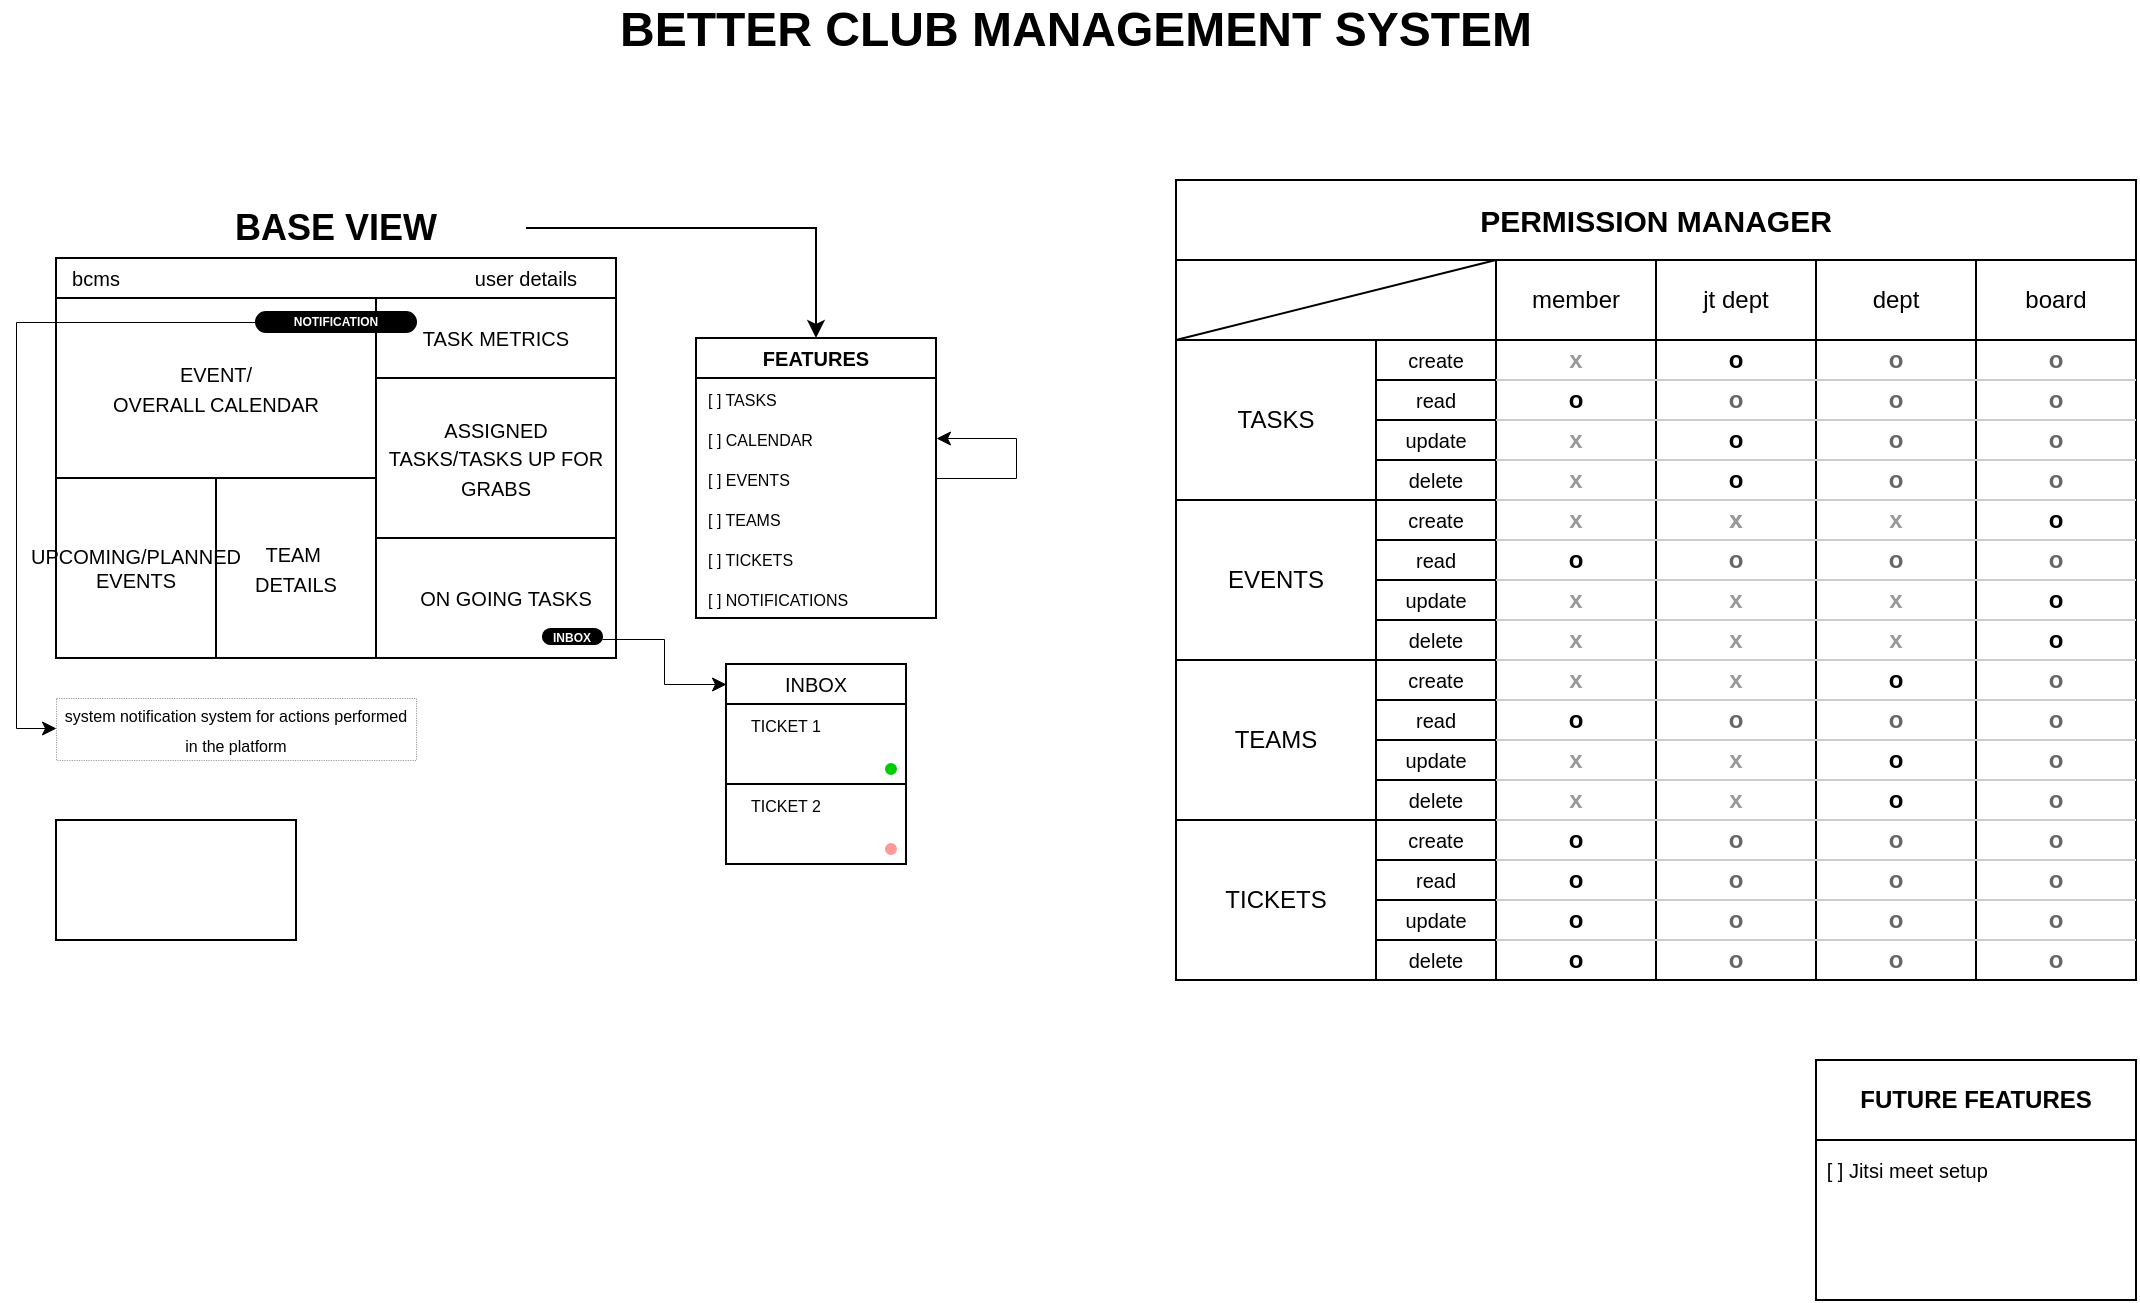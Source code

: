 <mxfile version="24.7.17">
  <diagram name="Page-1" id="RquV5_aTfqHUwoLyfHSl">
    <mxGraphModel dx="1199" dy="767" grid="1" gridSize="10" guides="1" tooltips="1" connect="1" arrows="1" fold="1" page="1" pageScale="1" pageWidth="1100" pageHeight="1700" math="0" shadow="0">
      <root>
        <mxCell id="0" />
        <mxCell id="1" parent="0" />
        <mxCell id="32dZPm41bgBuHQjWJqPg-337" value="" style="rounded=0;whiteSpace=wrap;html=1;dashed=1;strokeWidth=0.2;" vertex="1" parent="1">
          <mxGeometry x="40" y="379" width="180" height="31" as="geometry" />
        </mxCell>
        <mxCell id="32dZPm41bgBuHQjWJqPg-13" value="&lt;font style=&quot;font-size: 24px;&quot;&gt;&lt;b&gt;BETTER CLUB MANAGEMENT SYSTEM&lt;/b&gt;&lt;/font&gt;" style="text;html=1;align=center;verticalAlign=middle;whiteSpace=wrap;rounded=0;" vertex="1" parent="1">
          <mxGeometry x="315" y="30" width="470" height="30" as="geometry" />
        </mxCell>
        <mxCell id="32dZPm41bgBuHQjWJqPg-14" value="" style="rounded=0;whiteSpace=wrap;html=1;" vertex="1" parent="1">
          <mxGeometry x="40" y="159" width="280" height="200" as="geometry" />
        </mxCell>
        <mxCell id="32dZPm41bgBuHQjWJqPg-15" value="" style="rounded=0;whiteSpace=wrap;html=1;" vertex="1" parent="1">
          <mxGeometry x="40" y="159" width="280" height="20" as="geometry" />
        </mxCell>
        <mxCell id="32dZPm41bgBuHQjWJqPg-16" value="&lt;font style=&quot;font-size: 10px;&quot;&gt;bcms&lt;/font&gt;" style="text;html=1;align=center;verticalAlign=middle;whiteSpace=wrap;rounded=0;" vertex="1" parent="1">
          <mxGeometry x="30" y="154" width="60" height="30" as="geometry" />
        </mxCell>
        <mxCell id="32dZPm41bgBuHQjWJqPg-17" value="&lt;font style=&quot;font-size: 10px;&quot;&gt;user details&lt;/font&gt;" style="text;html=1;align=center;verticalAlign=middle;whiteSpace=wrap;rounded=0;" vertex="1" parent="1">
          <mxGeometry x="225" y="154" width="100" height="30" as="geometry" />
        </mxCell>
        <mxCell id="32dZPm41bgBuHQjWJqPg-18" value="" style="rounded=0;whiteSpace=wrap;html=1;" vertex="1" parent="1">
          <mxGeometry x="40" y="179" width="160" height="90" as="geometry" />
        </mxCell>
        <mxCell id="32dZPm41bgBuHQjWJqPg-19" value="" style="rounded=0;whiteSpace=wrap;html=1;" vertex="1" parent="1">
          <mxGeometry x="200" y="179" width="120" height="180" as="geometry" />
        </mxCell>
        <mxCell id="32dZPm41bgBuHQjWJqPg-20" value="&lt;div&gt;&lt;font style=&quot;font-size: 10px;&quot;&gt;EVENT/&lt;/font&gt;&lt;/div&gt;&lt;div&gt;&lt;font style=&quot;font-size: 10px;&quot;&gt;OVERALL CALENDAR&lt;/font&gt;&lt;/div&gt;" style="text;html=1;align=center;verticalAlign=middle;whiteSpace=wrap;rounded=0;" vertex="1" parent="1">
          <mxGeometry x="40" y="179" width="160" height="90" as="geometry" />
        </mxCell>
        <mxCell id="32dZPm41bgBuHQjWJqPg-21" value="" style="rounded=0;whiteSpace=wrap;html=1;" vertex="1" parent="1">
          <mxGeometry x="200" y="299" width="120" height="60" as="geometry" />
        </mxCell>
        <mxCell id="32dZPm41bgBuHQjWJqPg-22" value="&lt;font style=&quot;font-size: 10px;&quot;&gt;ON GOING TASKS&lt;/font&gt;" style="text;html=1;align=center;verticalAlign=middle;whiteSpace=wrap;rounded=0;" vertex="1" parent="1">
          <mxGeometry x="200" y="314" width="130" height="30" as="geometry" />
        </mxCell>
        <mxCell id="32dZPm41bgBuHQjWJqPg-24" value="" style="rounded=0;whiteSpace=wrap;html=1;" vertex="1" parent="1">
          <mxGeometry x="200" y="179" width="120" height="40" as="geometry" />
        </mxCell>
        <mxCell id="32dZPm41bgBuHQjWJqPg-25" value="" style="rounded=0;whiteSpace=wrap;html=1;" vertex="1" parent="1">
          <mxGeometry x="200" y="219" width="120" height="80" as="geometry" />
        </mxCell>
        <mxCell id="32dZPm41bgBuHQjWJqPg-26" value="&lt;font style=&quot;font-size: 10px;&quot;&gt;TASK METRICS&lt;/font&gt;" style="text;html=1;align=center;verticalAlign=middle;whiteSpace=wrap;rounded=0;" vertex="1" parent="1">
          <mxGeometry x="205" y="184" width="110" height="30" as="geometry" />
        </mxCell>
        <mxCell id="32dZPm41bgBuHQjWJqPg-27" value="&lt;font style=&quot;font-size: 10px;&quot;&gt;ASSIGNED TASKS/TASKS UP FOR GRABS&lt;/font&gt;" style="text;html=1;align=center;verticalAlign=middle;whiteSpace=wrap;rounded=0;" vertex="1" parent="1">
          <mxGeometry x="205" y="244" width="110" height="30" as="geometry" />
        </mxCell>
        <mxCell id="32dZPm41bgBuHQjWJqPg-28" value="" style="rounded=0;whiteSpace=wrap;html=1;" vertex="1" parent="1">
          <mxGeometry x="40" y="269" width="80" height="90" as="geometry" />
        </mxCell>
        <mxCell id="32dZPm41bgBuHQjWJqPg-29" value="&lt;div&gt;&lt;font style=&quot;font-size: 10px;&quot;&gt;TEAM&amp;nbsp;&lt;/font&gt;&lt;/div&gt;&lt;div&gt;&lt;font style=&quot;font-size: 10px;&quot;&gt;DETAILS&lt;/font&gt;&lt;/div&gt;" style="text;html=1;align=center;verticalAlign=middle;whiteSpace=wrap;rounded=0;" vertex="1" parent="1">
          <mxGeometry x="120" y="269" width="80" height="90" as="geometry" />
        </mxCell>
        <mxCell id="32dZPm41bgBuHQjWJqPg-30" value="&lt;div style=&quot;font-size: 10px;&quot;&gt;&lt;font style=&quot;font-size: 10px;&quot;&gt;UPCOMING/PLANNED EVENTS&lt;/font&gt;&lt;/div&gt;" style="text;html=1;align=center;verticalAlign=middle;whiteSpace=wrap;rounded=0;fontSize=10;" vertex="1" parent="1">
          <mxGeometry x="40" y="269" width="80" height="90" as="geometry" />
        </mxCell>
        <mxCell id="32dZPm41bgBuHQjWJqPg-286" style="edgeStyle=orthogonalEdgeStyle;rounded=0;orthogonalLoop=1;jettySize=auto;html=1;exitX=1;exitY=0.5;exitDx=0;exitDy=0;entryX=0.5;entryY=0;entryDx=0;entryDy=0;" edge="1" parent="1" source="32dZPm41bgBuHQjWJqPg-31" target="32dZPm41bgBuHQjWJqPg-278">
          <mxGeometry relative="1" as="geometry" />
        </mxCell>
        <mxCell id="32dZPm41bgBuHQjWJqPg-31" value="&lt;font style=&quot;font-size: 18px;&quot;&gt;&lt;b&gt;BASE VIEW&lt;/b&gt;&lt;/font&gt;" style="text;html=1;align=center;verticalAlign=middle;whiteSpace=wrap;rounded=0;" vertex="1" parent="1">
          <mxGeometry x="85" y="129" width="190" height="30" as="geometry" />
        </mxCell>
        <mxCell id="32dZPm41bgBuHQjWJqPg-43" value="" style="rounded=0;whiteSpace=wrap;html=1;" vertex="1" parent="1">
          <mxGeometry x="680" y="120" width="400" height="400" as="geometry" />
        </mxCell>
        <mxCell id="32dZPm41bgBuHQjWJqPg-44" value="" style="rounded=0;whiteSpace=wrap;html=1;" vertex="1" parent="1">
          <mxGeometry x="600" y="120" width="480" height="40" as="geometry" />
        </mxCell>
        <mxCell id="32dZPm41bgBuHQjWJqPg-45" value="&lt;b style=&quot;font-size: 15px;&quot;&gt;PERMISSION MANAGER&lt;br&gt;&lt;/b&gt;" style="text;html=1;align=center;verticalAlign=middle;whiteSpace=wrap;rounded=0;" vertex="1" parent="1">
          <mxGeometry x="600" y="120" width="480" height="40" as="geometry" />
        </mxCell>
        <mxCell id="32dZPm41bgBuHQjWJqPg-60" value="" style="edgeStyle=orthogonalEdgeStyle;rounded=0;orthogonalLoop=1;jettySize=auto;html=1;" edge="1" parent="1" source="32dZPm41bgBuHQjWJqPg-55" target="32dZPm41bgBuHQjWJqPg-45">
          <mxGeometry relative="1" as="geometry" />
        </mxCell>
        <mxCell id="32dZPm41bgBuHQjWJqPg-55" value="" style="rounded=0;whiteSpace=wrap;html=1;" vertex="1" parent="1">
          <mxGeometry x="600" y="180" width="160" height="260" as="geometry" />
        </mxCell>
        <mxCell id="32dZPm41bgBuHQjWJqPg-57" value="" style="rounded=0;whiteSpace=wrap;html=1;" vertex="1" parent="1">
          <mxGeometry x="840" y="160" width="80" height="360" as="geometry" />
        </mxCell>
        <mxCell id="32dZPm41bgBuHQjWJqPg-58" value="" style="rounded=0;whiteSpace=wrap;html=1;" vertex="1" parent="1">
          <mxGeometry x="920" y="160" width="80" height="360" as="geometry" />
        </mxCell>
        <mxCell id="32dZPm41bgBuHQjWJqPg-59" value="" style="rounded=0;whiteSpace=wrap;html=1;" vertex="1" parent="1">
          <mxGeometry x="1000" y="160" width="80" height="360" as="geometry" />
        </mxCell>
        <mxCell id="32dZPm41bgBuHQjWJqPg-61" value="" style="rounded=0;whiteSpace=wrap;html=1;" vertex="1" parent="1">
          <mxGeometry x="600" y="160" width="480" height="40" as="geometry" />
        </mxCell>
        <mxCell id="32dZPm41bgBuHQjWJqPg-62" value="" style="rounded=0;whiteSpace=wrap;html=1;" vertex="1" parent="1">
          <mxGeometry x="760" y="160" width="80" height="40" as="geometry" />
        </mxCell>
        <mxCell id="32dZPm41bgBuHQjWJqPg-63" value="" style="rounded=0;whiteSpace=wrap;html=1;" vertex="1" parent="1">
          <mxGeometry x="840" y="160" width="80" height="40" as="geometry" />
        </mxCell>
        <mxCell id="32dZPm41bgBuHQjWJqPg-64" value="" style="rounded=0;whiteSpace=wrap;html=1;" vertex="1" parent="1">
          <mxGeometry x="920" y="160" width="80" height="40" as="geometry" />
        </mxCell>
        <mxCell id="32dZPm41bgBuHQjWJqPg-66" value="member" style="text;html=1;align=center;verticalAlign=middle;whiteSpace=wrap;rounded=0;" vertex="1" parent="1">
          <mxGeometry x="760" y="160" width="80" height="40" as="geometry" />
        </mxCell>
        <mxCell id="32dZPm41bgBuHQjWJqPg-67" value="jt dept" style="text;html=1;align=center;verticalAlign=middle;whiteSpace=wrap;rounded=0;" vertex="1" parent="1">
          <mxGeometry x="840" y="160" width="80" height="40" as="geometry" />
        </mxCell>
        <mxCell id="32dZPm41bgBuHQjWJqPg-68" value="&lt;div&gt;dept&lt;/div&gt;" style="text;html=1;align=center;verticalAlign=middle;whiteSpace=wrap;rounded=0;" vertex="1" parent="1">
          <mxGeometry x="920" y="160" width="80" height="40" as="geometry" />
        </mxCell>
        <mxCell id="32dZPm41bgBuHQjWJqPg-69" value="board" style="text;html=1;align=center;verticalAlign=middle;whiteSpace=wrap;rounded=0;" vertex="1" parent="1">
          <mxGeometry x="1000" y="160" width="80" height="40" as="geometry" />
        </mxCell>
        <mxCell id="32dZPm41bgBuHQjWJqPg-70" value="" style="endArrow=none;html=1;rounded=0;entryX=0;entryY=0;entryDx=0;entryDy=0;exitX=0;exitY=1;exitDx=0;exitDy=0;" edge="1" parent="1" source="32dZPm41bgBuHQjWJqPg-61" target="32dZPm41bgBuHQjWJqPg-66">
          <mxGeometry width="50" height="50" relative="1" as="geometry">
            <mxPoint x="680" y="190" as="sourcePoint" />
            <mxPoint x="770" y="170" as="targetPoint" />
          </mxGeometry>
        </mxCell>
        <mxCell id="32dZPm41bgBuHQjWJqPg-71" value="" style="rounded=0;whiteSpace=wrap;html=1;" vertex="1" parent="1">
          <mxGeometry x="700" y="200" width="60" height="240" as="geometry" />
        </mxCell>
        <mxCell id="32dZPm41bgBuHQjWJqPg-72" value="" style="rounded=0;whiteSpace=wrap;html=1;" vertex="1" parent="1">
          <mxGeometry x="700" y="200" width="60" height="20" as="geometry" />
        </mxCell>
        <mxCell id="32dZPm41bgBuHQjWJqPg-74" value="" style="rounded=0;whiteSpace=wrap;html=1;" vertex="1" parent="1">
          <mxGeometry x="700" y="220" width="60" height="20" as="geometry" />
        </mxCell>
        <mxCell id="32dZPm41bgBuHQjWJqPg-75" value="" style="rounded=0;whiteSpace=wrap;html=1;" vertex="1" parent="1">
          <mxGeometry x="700" y="240" width="60" height="20" as="geometry" />
        </mxCell>
        <mxCell id="32dZPm41bgBuHQjWJqPg-76" value="" style="rounded=0;whiteSpace=wrap;html=1;" vertex="1" parent="1">
          <mxGeometry x="700" y="260" width="60" height="20" as="geometry" />
        </mxCell>
        <mxCell id="32dZPm41bgBuHQjWJqPg-78" value="" style="rounded=0;whiteSpace=wrap;html=1;" vertex="1" parent="1">
          <mxGeometry x="600" y="200" width="100" height="80" as="geometry" />
        </mxCell>
        <mxCell id="32dZPm41bgBuHQjWJqPg-79" value="" style="rounded=0;whiteSpace=wrap;html=1;" vertex="1" parent="1">
          <mxGeometry x="700" y="280" width="60" height="20" as="geometry" />
        </mxCell>
        <mxCell id="32dZPm41bgBuHQjWJqPg-80" value="" style="rounded=0;whiteSpace=wrap;html=1;" vertex="1" parent="1">
          <mxGeometry x="700" y="300" width="60" height="20" as="geometry" />
        </mxCell>
        <mxCell id="32dZPm41bgBuHQjWJqPg-81" value="" style="rounded=0;whiteSpace=wrap;html=1;" vertex="1" parent="1">
          <mxGeometry x="700" y="320" width="60" height="20" as="geometry" />
        </mxCell>
        <mxCell id="32dZPm41bgBuHQjWJqPg-82" value="" style="rounded=0;whiteSpace=wrap;html=1;" vertex="1" parent="1">
          <mxGeometry x="700" y="340" width="60" height="20" as="geometry" />
        </mxCell>
        <mxCell id="32dZPm41bgBuHQjWJqPg-83" value="" style="rounded=0;whiteSpace=wrap;html=1;" vertex="1" parent="1">
          <mxGeometry x="600" y="280" width="100" height="80" as="geometry" />
        </mxCell>
        <mxCell id="32dZPm41bgBuHQjWJqPg-84" value="" style="rounded=0;whiteSpace=wrap;html=1;" vertex="1" parent="1">
          <mxGeometry x="700" y="360" width="60" height="20" as="geometry" />
        </mxCell>
        <mxCell id="32dZPm41bgBuHQjWJqPg-85" value="" style="rounded=0;whiteSpace=wrap;html=1;" vertex="1" parent="1">
          <mxGeometry x="700" y="380" width="60" height="20" as="geometry" />
        </mxCell>
        <mxCell id="32dZPm41bgBuHQjWJqPg-86" value="" style="rounded=0;whiteSpace=wrap;html=1;" vertex="1" parent="1">
          <mxGeometry x="700" y="400" width="60" height="20" as="geometry" />
        </mxCell>
        <mxCell id="32dZPm41bgBuHQjWJqPg-87" value="" style="rounded=0;whiteSpace=wrap;html=1;" vertex="1" parent="1">
          <mxGeometry x="700" y="420" width="60" height="20" as="geometry" />
        </mxCell>
        <mxCell id="32dZPm41bgBuHQjWJqPg-88" value="" style="rounded=0;whiteSpace=wrap;html=1;" vertex="1" parent="1">
          <mxGeometry x="600" y="360" width="100" height="80" as="geometry" />
        </mxCell>
        <mxCell id="32dZPm41bgBuHQjWJqPg-94" value="&lt;font style=&quot;font-size: 10px;&quot;&gt;create&lt;/font&gt;" style="text;html=1;align=center;verticalAlign=middle;whiteSpace=wrap;rounded=0;" vertex="1" parent="1">
          <mxGeometry x="700" y="200" width="60" height="20" as="geometry" />
        </mxCell>
        <mxCell id="32dZPm41bgBuHQjWJqPg-95" value="&lt;font style=&quot;font-size: 10px;&quot;&gt;read&lt;/font&gt;" style="text;html=1;align=center;verticalAlign=middle;whiteSpace=wrap;rounded=0;" vertex="1" parent="1">
          <mxGeometry x="700" y="220" width="60" height="20" as="geometry" />
        </mxCell>
        <mxCell id="32dZPm41bgBuHQjWJqPg-96" value="&lt;font style=&quot;font-size: 10px;&quot;&gt;update&lt;/font&gt;" style="text;html=1;align=center;verticalAlign=middle;whiteSpace=wrap;rounded=0;" vertex="1" parent="1">
          <mxGeometry x="700" y="240" width="60" height="20" as="geometry" />
        </mxCell>
        <mxCell id="32dZPm41bgBuHQjWJqPg-97" value="&lt;font style=&quot;font-size: 10px;&quot;&gt;delete&lt;/font&gt;" style="text;html=1;align=center;verticalAlign=middle;whiteSpace=wrap;rounded=0;" vertex="1" parent="1">
          <mxGeometry x="700" y="260" width="60" height="20" as="geometry" />
        </mxCell>
        <mxCell id="32dZPm41bgBuHQjWJqPg-98" value="&lt;font style=&quot;font-size: 10px;&quot;&gt;create&lt;/font&gt;" style="text;html=1;align=center;verticalAlign=middle;whiteSpace=wrap;rounded=0;" vertex="1" parent="1">
          <mxGeometry x="700" y="280" width="60" height="20" as="geometry" />
        </mxCell>
        <mxCell id="32dZPm41bgBuHQjWJqPg-99" value="&lt;font style=&quot;font-size: 10px;&quot;&gt;read&lt;/font&gt;" style="text;html=1;align=center;verticalAlign=middle;whiteSpace=wrap;rounded=0;" vertex="1" parent="1">
          <mxGeometry x="700" y="300" width="60" height="20" as="geometry" />
        </mxCell>
        <mxCell id="32dZPm41bgBuHQjWJqPg-100" value="&lt;font style=&quot;font-size: 10px;&quot;&gt;update&lt;/font&gt;" style="text;html=1;align=center;verticalAlign=middle;whiteSpace=wrap;rounded=0;" vertex="1" parent="1">
          <mxGeometry x="700" y="320" width="60" height="20" as="geometry" />
        </mxCell>
        <mxCell id="32dZPm41bgBuHQjWJqPg-101" value="&lt;font style=&quot;font-size: 10px;&quot;&gt;delete&lt;/font&gt;" style="text;html=1;align=center;verticalAlign=middle;whiteSpace=wrap;rounded=0;" vertex="1" parent="1">
          <mxGeometry x="700" y="340" width="60" height="20" as="geometry" />
        </mxCell>
        <mxCell id="32dZPm41bgBuHQjWJqPg-102" value="&lt;font style=&quot;font-size: 10px;&quot;&gt;create&lt;/font&gt;" style="text;html=1;align=center;verticalAlign=middle;whiteSpace=wrap;rounded=0;" vertex="1" parent="1">
          <mxGeometry x="700" y="360" width="60" height="20" as="geometry" />
        </mxCell>
        <mxCell id="32dZPm41bgBuHQjWJqPg-103" value="&lt;font style=&quot;font-size: 10px;&quot;&gt;read&lt;/font&gt;" style="text;html=1;align=center;verticalAlign=middle;whiteSpace=wrap;rounded=0;" vertex="1" parent="1">
          <mxGeometry x="700" y="380" width="60" height="20" as="geometry" />
        </mxCell>
        <mxCell id="32dZPm41bgBuHQjWJqPg-104" value="&lt;font style=&quot;font-size: 10px;&quot;&gt;update&lt;/font&gt;" style="text;html=1;align=center;verticalAlign=middle;whiteSpace=wrap;rounded=0;" vertex="1" parent="1">
          <mxGeometry x="700" y="400" width="60" height="20" as="geometry" />
        </mxCell>
        <mxCell id="32dZPm41bgBuHQjWJqPg-105" value="&lt;font style=&quot;font-size: 10px;&quot;&gt;delete&lt;/font&gt;" style="text;html=1;align=center;verticalAlign=middle;whiteSpace=wrap;rounded=0;" vertex="1" parent="1">
          <mxGeometry x="700" y="420" width="60" height="20" as="geometry" />
        </mxCell>
        <mxCell id="32dZPm41bgBuHQjWJqPg-110" value="TASKS" style="text;html=1;align=center;verticalAlign=middle;whiteSpace=wrap;rounded=0;" vertex="1" parent="1">
          <mxGeometry x="600" y="200" width="100" height="80" as="geometry" />
        </mxCell>
        <mxCell id="32dZPm41bgBuHQjWJqPg-115" value="EVENTS" style="text;html=1;align=center;verticalAlign=middle;whiteSpace=wrap;rounded=0;" vertex="1" parent="1">
          <mxGeometry x="600" y="280" width="100" height="80" as="geometry" />
        </mxCell>
        <mxCell id="32dZPm41bgBuHQjWJqPg-117" value="TEAMS" style="text;html=1;align=center;verticalAlign=middle;whiteSpace=wrap;rounded=0;" vertex="1" parent="1">
          <mxGeometry x="600" y="360" width="100" height="80" as="geometry" />
        </mxCell>
        <mxCell id="32dZPm41bgBuHQjWJqPg-123" value="" style="line;strokeWidth=1;html=1;fontColor=none;noLabel=1;labelBackgroundColor=none;strokeColor=#CCCCCC;" vertex="1" parent="1">
          <mxGeometry x="760" y="210" width="320" height="20" as="geometry" />
        </mxCell>
        <mxCell id="32dZPm41bgBuHQjWJqPg-124" value="" style="line;strokeWidth=1;html=1;fontColor=none;noLabel=1;labelBackgroundColor=none;strokeColor=#CCCCCC;" vertex="1" parent="1">
          <mxGeometry x="760" y="230" width="320" height="20" as="geometry" />
        </mxCell>
        <mxCell id="32dZPm41bgBuHQjWJqPg-125" value="" style="line;strokeWidth=1;html=1;fontColor=none;noLabel=1;labelBackgroundColor=none;strokeColor=#CCCCCC;" vertex="1" parent="1">
          <mxGeometry x="760" y="250" width="320" height="20" as="geometry" />
        </mxCell>
        <mxCell id="32dZPm41bgBuHQjWJqPg-127" value="" style="line;strokeWidth=1;html=1;fontColor=none;noLabel=1;labelBackgroundColor=none;strokeColor=#CCCCCC;" vertex="1" parent="1">
          <mxGeometry x="760" y="270" width="320" height="20" as="geometry" />
        </mxCell>
        <mxCell id="32dZPm41bgBuHQjWJqPg-132" value="" style="line;strokeWidth=1;html=1;fontColor=none;noLabel=1;labelBackgroundColor=none;strokeColor=#CCCCCC;" vertex="1" parent="1">
          <mxGeometry x="760" y="290" width="320" height="20" as="geometry" />
        </mxCell>
        <mxCell id="32dZPm41bgBuHQjWJqPg-133" value="" style="line;strokeWidth=1;html=1;fontColor=none;noLabel=1;labelBackgroundColor=none;strokeColor=#CCCCCC;" vertex="1" parent="1">
          <mxGeometry x="760" y="310" width="320" height="20" as="geometry" />
        </mxCell>
        <mxCell id="32dZPm41bgBuHQjWJqPg-134" value="" style="line;strokeWidth=1;html=1;fontColor=none;noLabel=1;labelBackgroundColor=none;strokeColor=#CCCCCC;" vertex="1" parent="1">
          <mxGeometry x="760" y="330" width="320" height="20" as="geometry" />
        </mxCell>
        <mxCell id="32dZPm41bgBuHQjWJqPg-135" value="" style="line;strokeWidth=1;html=1;fontColor=none;noLabel=1;labelBackgroundColor=none;strokeColor=#CCCCCC;" vertex="1" parent="1">
          <mxGeometry x="760" y="350" width="320" height="20" as="geometry" />
        </mxCell>
        <mxCell id="32dZPm41bgBuHQjWJqPg-136" value="" style="line;strokeWidth=1;html=1;fontColor=none;noLabel=1;labelBackgroundColor=none;strokeColor=#CCCCCC;" vertex="1" parent="1">
          <mxGeometry x="760" y="370" width="320" height="20" as="geometry" />
        </mxCell>
        <mxCell id="32dZPm41bgBuHQjWJqPg-137" value="" style="line;strokeWidth=1;html=1;fontColor=none;noLabel=1;labelBackgroundColor=none;strokeColor=#CCCCCC;" vertex="1" parent="1">
          <mxGeometry x="760" y="390" width="320" height="20" as="geometry" />
        </mxCell>
        <mxCell id="32dZPm41bgBuHQjWJqPg-138" value="" style="line;strokeWidth=1;html=1;fontColor=none;noLabel=1;labelBackgroundColor=none;strokeColor=#CCCCCC;" vertex="1" parent="1">
          <mxGeometry x="760" y="410" width="320" height="20" as="geometry" />
        </mxCell>
        <mxCell id="32dZPm41bgBuHQjWJqPg-157" value="&lt;div&gt;&lt;b&gt;o&lt;/b&gt;&lt;/div&gt;" style="text;html=1;align=center;verticalAlign=middle;whiteSpace=wrap;rounded=0;" vertex="1" parent="1">
          <mxGeometry x="760" y="220" width="80" height="20" as="geometry" />
        </mxCell>
        <mxCell id="32dZPm41bgBuHQjWJqPg-200" value="&lt;div&gt;&lt;b&gt;o&lt;/b&gt;&lt;/div&gt;" style="text;html=1;align=center;verticalAlign=middle;whiteSpace=wrap;rounded=0;" vertex="1" parent="1">
          <mxGeometry x="840" y="200" width="80" height="20" as="geometry" />
        </mxCell>
        <mxCell id="32dZPm41bgBuHQjWJqPg-201" value="&lt;div&gt;&lt;b&gt;o&lt;/b&gt;&lt;/div&gt;" style="text;html=1;align=center;verticalAlign=middle;whiteSpace=wrap;rounded=0;" vertex="1" parent="1">
          <mxGeometry x="840" y="240" width="80" height="20" as="geometry" />
        </mxCell>
        <mxCell id="32dZPm41bgBuHQjWJqPg-202" value="&lt;div&gt;&lt;b&gt;o&lt;/b&gt;&lt;/div&gt;" style="text;html=1;align=center;verticalAlign=middle;whiteSpace=wrap;rounded=0;" vertex="1" parent="1">
          <mxGeometry x="840" y="260" width="80" height="20" as="geometry" />
        </mxCell>
        <mxCell id="32dZPm41bgBuHQjWJqPg-203" value="&lt;div&gt;&lt;b&gt;o&lt;/b&gt;&lt;/div&gt;" style="text;html=1;align=center;verticalAlign=middle;whiteSpace=wrap;rounded=0;" vertex="1" parent="1">
          <mxGeometry x="760" y="300" width="80" height="20" as="geometry" />
        </mxCell>
        <mxCell id="32dZPm41bgBuHQjWJqPg-204" value="&lt;div&gt;&lt;b&gt;o&lt;/b&gt;&lt;/div&gt;" style="text;html=1;align=center;verticalAlign=middle;whiteSpace=wrap;rounded=0;" vertex="1" parent="1">
          <mxGeometry x="1000" y="280" width="80" height="20" as="geometry" />
        </mxCell>
        <mxCell id="32dZPm41bgBuHQjWJqPg-205" value="&lt;div&gt;&lt;b&gt;o&lt;/b&gt;&lt;/div&gt;" style="text;html=1;align=center;verticalAlign=middle;whiteSpace=wrap;rounded=0;" vertex="1" parent="1">
          <mxGeometry x="1000" y="320" width="80" height="20" as="geometry" />
        </mxCell>
        <mxCell id="32dZPm41bgBuHQjWJqPg-206" value="&lt;div&gt;&lt;b&gt;o&lt;/b&gt;&lt;/div&gt;" style="text;html=1;align=center;verticalAlign=middle;whiteSpace=wrap;rounded=0;" vertex="1" parent="1">
          <mxGeometry x="1000" y="340" width="80" height="20" as="geometry" />
        </mxCell>
        <mxCell id="32dZPm41bgBuHQjWJqPg-207" value="&lt;div&gt;&lt;b&gt;o&lt;/b&gt;&lt;/div&gt;" style="text;html=1;align=center;verticalAlign=middle;whiteSpace=wrap;rounded=0;" vertex="1" parent="1">
          <mxGeometry x="920" y="360" width="80" height="20" as="geometry" />
        </mxCell>
        <mxCell id="32dZPm41bgBuHQjWJqPg-208" value="&lt;div&gt;&lt;b&gt;o&lt;/b&gt;&lt;/div&gt;" style="text;html=1;align=center;verticalAlign=middle;whiteSpace=wrap;rounded=0;" vertex="1" parent="1">
          <mxGeometry x="920" y="400" width="80" height="20" as="geometry" />
        </mxCell>
        <mxCell id="32dZPm41bgBuHQjWJqPg-209" value="&lt;div&gt;&lt;b&gt;o&lt;/b&gt;&lt;/div&gt;" style="text;html=1;align=center;verticalAlign=middle;whiteSpace=wrap;rounded=0;" vertex="1" parent="1">
          <mxGeometry x="920" y="420" width="80" height="20" as="geometry" />
        </mxCell>
        <mxCell id="32dZPm41bgBuHQjWJqPg-210" value="&lt;div&gt;&lt;b&gt;o&lt;/b&gt;&lt;/div&gt;" style="text;html=1;align=center;verticalAlign=middle;whiteSpace=wrap;rounded=0;" vertex="1" parent="1">
          <mxGeometry x="760" y="380" width="80" height="20" as="geometry" />
        </mxCell>
        <mxCell id="32dZPm41bgBuHQjWJqPg-211" value="&lt;div&gt;&lt;font color=&quot;#999999&quot;&gt;&lt;b&gt;x&lt;/b&gt;&lt;/font&gt;&lt;/div&gt;" style="text;html=1;align=center;verticalAlign=middle;whiteSpace=wrap;rounded=0;" vertex="1" parent="1">
          <mxGeometry x="760" y="200" width="80" height="20" as="geometry" />
        </mxCell>
        <mxCell id="32dZPm41bgBuHQjWJqPg-212" value="&lt;div&gt;&lt;font color=&quot;#999999&quot;&gt;&lt;b&gt;x&lt;/b&gt;&lt;/font&gt;&lt;/div&gt;" style="text;html=1;align=center;verticalAlign=middle;whiteSpace=wrap;rounded=0;" vertex="1" parent="1">
          <mxGeometry x="760" y="240" width="80" height="20" as="geometry" />
        </mxCell>
        <mxCell id="32dZPm41bgBuHQjWJqPg-213" value="&lt;div&gt;&lt;font color=&quot;#999999&quot;&gt;&lt;b&gt;x&lt;/b&gt;&lt;/font&gt;&lt;/div&gt;" style="text;html=1;align=center;verticalAlign=middle;whiteSpace=wrap;rounded=0;" vertex="1" parent="1">
          <mxGeometry x="760" y="260" width="80" height="20" as="geometry" />
        </mxCell>
        <mxCell id="32dZPm41bgBuHQjWJqPg-214" value="&lt;div&gt;&lt;font color=&quot;#999999&quot;&gt;&lt;b&gt;x&lt;/b&gt;&lt;/font&gt;&lt;/div&gt;" style="text;html=1;align=center;verticalAlign=middle;whiteSpace=wrap;rounded=0;" vertex="1" parent="1">
          <mxGeometry x="760" y="280" width="80" height="20" as="geometry" />
        </mxCell>
        <mxCell id="32dZPm41bgBuHQjWJqPg-215" value="&lt;div&gt;&lt;font color=&quot;#999999&quot;&gt;&lt;b&gt;x&lt;/b&gt;&lt;/font&gt;&lt;/div&gt;" style="text;html=1;align=center;verticalAlign=middle;whiteSpace=wrap;rounded=0;" vertex="1" parent="1">
          <mxGeometry x="760" y="320" width="80" height="20" as="geometry" />
        </mxCell>
        <mxCell id="32dZPm41bgBuHQjWJqPg-216" value="&lt;div&gt;&lt;font color=&quot;#999999&quot;&gt;&lt;b&gt;x&lt;/b&gt;&lt;/font&gt;&lt;/div&gt;" style="text;html=1;align=center;verticalAlign=middle;whiteSpace=wrap;rounded=0;" vertex="1" parent="1">
          <mxGeometry x="760" y="340" width="80" height="20" as="geometry" />
        </mxCell>
        <mxCell id="32dZPm41bgBuHQjWJqPg-217" value="&lt;div&gt;&lt;font color=&quot;#999999&quot;&gt;&lt;b&gt;x&lt;/b&gt;&lt;/font&gt;&lt;/div&gt;" style="text;html=1;align=center;verticalAlign=middle;whiteSpace=wrap;rounded=0;" vertex="1" parent="1">
          <mxGeometry x="840" y="280" width="80" height="20" as="geometry" />
        </mxCell>
        <mxCell id="32dZPm41bgBuHQjWJqPg-219" value="&lt;div&gt;&lt;font color=&quot;#999999&quot;&gt;&lt;b&gt;x&lt;/b&gt;&lt;/font&gt;&lt;/div&gt;" style="text;html=1;align=center;verticalAlign=middle;whiteSpace=wrap;rounded=0;" vertex="1" parent="1">
          <mxGeometry x="840" y="280" width="80" height="20" as="geometry" />
        </mxCell>
        <mxCell id="32dZPm41bgBuHQjWJqPg-220" value="&lt;div&gt;&lt;font color=&quot;#999999&quot;&gt;&lt;b&gt;x&lt;/b&gt;&lt;/font&gt;&lt;/div&gt;" style="text;html=1;align=center;verticalAlign=middle;whiteSpace=wrap;rounded=0;" vertex="1" parent="1">
          <mxGeometry x="840" y="320" width="80" height="20" as="geometry" />
        </mxCell>
        <mxCell id="32dZPm41bgBuHQjWJqPg-221" value="&lt;div&gt;&lt;font color=&quot;#999999&quot;&gt;&lt;b&gt;x&lt;/b&gt;&lt;/font&gt;&lt;/div&gt;" style="text;html=1;align=center;verticalAlign=middle;whiteSpace=wrap;rounded=0;" vertex="1" parent="1">
          <mxGeometry x="840" y="340" width="80" height="20" as="geometry" />
        </mxCell>
        <mxCell id="32dZPm41bgBuHQjWJqPg-222" value="&lt;div&gt;&lt;font color=&quot;#999999&quot;&gt;&lt;b&gt;x&lt;/b&gt;&lt;/font&gt;&lt;/div&gt;" style="text;html=1;align=center;verticalAlign=middle;whiteSpace=wrap;rounded=0;" vertex="1" parent="1">
          <mxGeometry x="920" y="280" width="80" height="20" as="geometry" />
        </mxCell>
        <mxCell id="32dZPm41bgBuHQjWJqPg-224" value="&lt;div&gt;&lt;font color=&quot;#999999&quot;&gt;&lt;b&gt;x&lt;/b&gt;&lt;/font&gt;&lt;/div&gt;" style="text;html=1;align=center;verticalAlign=middle;whiteSpace=wrap;rounded=0;" vertex="1" parent="1">
          <mxGeometry x="920" y="320" width="80" height="20" as="geometry" />
        </mxCell>
        <mxCell id="32dZPm41bgBuHQjWJqPg-225" value="&lt;div&gt;&lt;font color=&quot;#999999&quot;&gt;&lt;b&gt;x&lt;/b&gt;&lt;/font&gt;&lt;/div&gt;" style="text;html=1;align=center;verticalAlign=middle;whiteSpace=wrap;rounded=0;" vertex="1" parent="1">
          <mxGeometry x="920" y="340" width="80" height="20" as="geometry" />
        </mxCell>
        <mxCell id="32dZPm41bgBuHQjWJqPg-226" value="&lt;div&gt;&lt;font color=&quot;#999999&quot;&gt;&lt;b&gt;x&lt;/b&gt;&lt;/font&gt;&lt;/div&gt;" style="text;html=1;align=center;verticalAlign=middle;whiteSpace=wrap;rounded=0;" vertex="1" parent="1">
          <mxGeometry x="760" y="360" width="80" height="20" as="geometry" />
        </mxCell>
        <mxCell id="32dZPm41bgBuHQjWJqPg-227" value="&lt;div&gt;&lt;font color=&quot;#999999&quot;&gt;&lt;b&gt;x&lt;/b&gt;&lt;/font&gt;&lt;/div&gt;" style="text;html=1;align=center;verticalAlign=middle;whiteSpace=wrap;rounded=0;" vertex="1" parent="1">
          <mxGeometry x="840" y="360" width="80" height="20" as="geometry" />
        </mxCell>
        <mxCell id="32dZPm41bgBuHQjWJqPg-228" value="&lt;div&gt;&lt;font color=&quot;#999999&quot;&gt;&lt;b&gt;x&lt;/b&gt;&lt;/font&gt;&lt;/div&gt;" style="text;html=1;align=center;verticalAlign=middle;whiteSpace=wrap;rounded=0;" vertex="1" parent="1">
          <mxGeometry x="760" y="400" width="80" height="20" as="geometry" />
        </mxCell>
        <mxCell id="32dZPm41bgBuHQjWJqPg-229" value="&lt;div&gt;&lt;font color=&quot;#999999&quot;&gt;&lt;b&gt;x&lt;/b&gt;&lt;/font&gt;&lt;/div&gt;" style="text;html=1;align=center;verticalAlign=middle;whiteSpace=wrap;rounded=0;" vertex="1" parent="1">
          <mxGeometry x="760" y="420" width="80" height="20" as="geometry" />
        </mxCell>
        <mxCell id="32dZPm41bgBuHQjWJqPg-230" value="&lt;div&gt;&lt;font color=&quot;#999999&quot;&gt;&lt;b&gt;x&lt;/b&gt;&lt;/font&gt;&lt;/div&gt;" style="text;html=1;align=center;verticalAlign=middle;whiteSpace=wrap;rounded=0;" vertex="1" parent="1">
          <mxGeometry x="840" y="400" width="80" height="20" as="geometry" />
        </mxCell>
        <mxCell id="32dZPm41bgBuHQjWJqPg-231" value="&lt;div&gt;&lt;font color=&quot;#999999&quot;&gt;&lt;b&gt;x&lt;/b&gt;&lt;/font&gt;&lt;/div&gt;" style="text;html=1;align=center;verticalAlign=middle;whiteSpace=wrap;rounded=0;" vertex="1" parent="1">
          <mxGeometry x="840" y="420" width="80" height="20" as="geometry" />
        </mxCell>
        <mxCell id="32dZPm41bgBuHQjWJqPg-234" value="&lt;div&gt;&lt;font color=&quot;#666666&quot;&gt;&lt;b&gt;o&lt;/b&gt;&lt;/font&gt;&lt;/div&gt;" style="text;html=1;align=center;verticalAlign=middle;whiteSpace=wrap;rounded=0;" vertex="1" parent="1">
          <mxGeometry x="840" y="300" width="80" height="20" as="geometry" />
        </mxCell>
        <mxCell id="32dZPm41bgBuHQjWJqPg-235" value="&lt;div&gt;&lt;font color=&quot;#666666&quot;&gt;&lt;b&gt;o&lt;/b&gt;&lt;/font&gt;&lt;/div&gt;" style="text;html=1;align=center;verticalAlign=middle;whiteSpace=wrap;rounded=0;" vertex="1" parent="1">
          <mxGeometry x="840" y="380" width="80" height="20" as="geometry" />
        </mxCell>
        <mxCell id="32dZPm41bgBuHQjWJqPg-236" value="&lt;div&gt;&lt;font color=&quot;#666666&quot;&gt;&lt;b&gt;o&lt;/b&gt;&lt;/font&gt;&lt;/div&gt;" style="text;html=1;align=center;verticalAlign=middle;whiteSpace=wrap;rounded=0;" vertex="1" parent="1">
          <mxGeometry x="840" y="220" width="80" height="20" as="geometry" />
        </mxCell>
        <mxCell id="32dZPm41bgBuHQjWJqPg-237" value="&lt;div&gt;&lt;font color=&quot;#666666&quot;&gt;&lt;b&gt;o&lt;/b&gt;&lt;/font&gt;&lt;/div&gt;" style="text;html=1;align=center;verticalAlign=middle;whiteSpace=wrap;rounded=0;" vertex="1" parent="1">
          <mxGeometry x="920" y="200" width="80" height="20" as="geometry" />
        </mxCell>
        <mxCell id="32dZPm41bgBuHQjWJqPg-238" value="&lt;div&gt;&lt;font color=&quot;#666666&quot;&gt;&lt;b&gt;o&lt;/b&gt;&lt;/font&gt;&lt;/div&gt;" style="text;html=1;align=center;verticalAlign=middle;whiteSpace=wrap;rounded=0;" vertex="1" parent="1">
          <mxGeometry x="920" y="220" width="80" height="20" as="geometry" />
        </mxCell>
        <mxCell id="32dZPm41bgBuHQjWJqPg-239" value="&lt;div&gt;&lt;font color=&quot;#666666&quot;&gt;&lt;b&gt;o&lt;/b&gt;&lt;/font&gt;&lt;/div&gt;" style="text;html=1;align=center;verticalAlign=middle;whiteSpace=wrap;rounded=0;" vertex="1" parent="1">
          <mxGeometry x="920" y="240" width="80" height="20" as="geometry" />
        </mxCell>
        <mxCell id="32dZPm41bgBuHQjWJqPg-240" value="&lt;div&gt;&lt;font color=&quot;#666666&quot;&gt;&lt;b&gt;o&lt;/b&gt;&lt;/font&gt;&lt;/div&gt;" style="text;html=1;align=center;verticalAlign=middle;whiteSpace=wrap;rounded=0;" vertex="1" parent="1">
          <mxGeometry x="920" y="260" width="80" height="20" as="geometry" />
        </mxCell>
        <mxCell id="32dZPm41bgBuHQjWJqPg-241" value="&lt;div&gt;&lt;font color=&quot;#666666&quot;&gt;&lt;b&gt;o&lt;/b&gt;&lt;/font&gt;&lt;/div&gt;" style="text;html=1;align=center;verticalAlign=middle;whiteSpace=wrap;rounded=0;" vertex="1" parent="1">
          <mxGeometry x="920" y="300" width="80" height="20" as="geometry" />
        </mxCell>
        <mxCell id="32dZPm41bgBuHQjWJqPg-242" value="&lt;div&gt;&lt;font color=&quot;#666666&quot;&gt;&lt;b&gt;o&lt;/b&gt;&lt;/font&gt;&lt;/div&gt;" style="text;html=1;align=center;verticalAlign=middle;whiteSpace=wrap;rounded=0;" vertex="1" parent="1">
          <mxGeometry x="1000" y="300" width="80" height="20" as="geometry" />
        </mxCell>
        <mxCell id="32dZPm41bgBuHQjWJqPg-243" value="&lt;div&gt;&lt;font color=&quot;#666666&quot;&gt;&lt;b&gt;o&lt;/b&gt;&lt;/font&gt;&lt;/div&gt;" style="text;html=1;align=center;verticalAlign=middle;whiteSpace=wrap;rounded=0;" vertex="1" parent="1">
          <mxGeometry x="920" y="380" width="80" height="20" as="geometry" />
        </mxCell>
        <mxCell id="32dZPm41bgBuHQjWJqPg-244" value="&lt;div&gt;&lt;font color=&quot;#666666&quot;&gt;&lt;b&gt;o&lt;/b&gt;&lt;/font&gt;&lt;/div&gt;" style="text;html=1;align=center;verticalAlign=middle;whiteSpace=wrap;rounded=0;" vertex="1" parent="1">
          <mxGeometry x="1000" y="360" width="80" height="20" as="geometry" />
        </mxCell>
        <mxCell id="32dZPm41bgBuHQjWJqPg-245" value="&lt;div&gt;&lt;font color=&quot;#666666&quot;&gt;&lt;b&gt;o&lt;/b&gt;&lt;/font&gt;&lt;/div&gt;" style="text;html=1;align=center;verticalAlign=middle;whiteSpace=wrap;rounded=0;" vertex="1" parent="1">
          <mxGeometry x="1000" y="380" width="80" height="20" as="geometry" />
        </mxCell>
        <mxCell id="32dZPm41bgBuHQjWJqPg-246" value="&lt;div&gt;&lt;font color=&quot;#666666&quot;&gt;&lt;b&gt;o&lt;/b&gt;&lt;/font&gt;&lt;/div&gt;" style="text;html=1;align=center;verticalAlign=middle;whiteSpace=wrap;rounded=0;" vertex="1" parent="1">
          <mxGeometry x="1000" y="400" width="80" height="20" as="geometry" />
        </mxCell>
        <mxCell id="32dZPm41bgBuHQjWJqPg-247" value="&lt;div&gt;&lt;font color=&quot;#666666&quot;&gt;&lt;b&gt;o&lt;/b&gt;&lt;/font&gt;&lt;/div&gt;" style="text;html=1;align=center;verticalAlign=middle;whiteSpace=wrap;rounded=0;" vertex="1" parent="1">
          <mxGeometry x="1000" y="420" width="80" height="20" as="geometry" />
        </mxCell>
        <mxCell id="32dZPm41bgBuHQjWJqPg-248" value="&lt;div&gt;&lt;font color=&quot;#666666&quot;&gt;&lt;b&gt;o&lt;/b&gt;&lt;/font&gt;&lt;/div&gt;" style="text;html=1;align=center;verticalAlign=middle;whiteSpace=wrap;rounded=0;" vertex="1" parent="1">
          <mxGeometry x="1000" y="260" width="80" height="20" as="geometry" />
        </mxCell>
        <mxCell id="32dZPm41bgBuHQjWJqPg-249" value="&lt;div&gt;&lt;font color=&quot;#666666&quot;&gt;&lt;b&gt;o&lt;/b&gt;&lt;/font&gt;&lt;/div&gt;" style="text;html=1;align=center;verticalAlign=middle;whiteSpace=wrap;rounded=0;" vertex="1" parent="1">
          <mxGeometry x="1000" y="240" width="80" height="20" as="geometry" />
        </mxCell>
        <mxCell id="32dZPm41bgBuHQjWJqPg-250" value="&lt;div&gt;&lt;font color=&quot;#666666&quot;&gt;&lt;b&gt;o&lt;/b&gt;&lt;/font&gt;&lt;/div&gt;" style="text;html=1;align=center;verticalAlign=middle;whiteSpace=wrap;rounded=0;" vertex="1" parent="1">
          <mxGeometry x="1000" y="220" width="80" height="20" as="geometry" />
        </mxCell>
        <mxCell id="32dZPm41bgBuHQjWJqPg-251" value="&lt;div&gt;&lt;font color=&quot;#666666&quot;&gt;&lt;b&gt;o&lt;/b&gt;&lt;/font&gt;&lt;/div&gt;" style="text;html=1;align=center;verticalAlign=middle;whiteSpace=wrap;rounded=0;" vertex="1" parent="1">
          <mxGeometry x="1000" y="200" width="80" height="20" as="geometry" />
        </mxCell>
        <mxCell id="32dZPm41bgBuHQjWJqPg-255" value="" style="group" vertex="1" connectable="0" parent="1">
          <mxGeometry x="283" y="344" width="45" height="18" as="geometry" />
        </mxCell>
        <mxCell id="32dZPm41bgBuHQjWJqPg-252" value="" style="rounded=1;whiteSpace=wrap;html=1;arcSize=50;strokeWidth=0.6;fillColor=#000000;" vertex="1" parent="32dZPm41bgBuHQjWJqPg-255">
          <mxGeometry width="30" height="8" as="geometry" />
        </mxCell>
        <mxCell id="32dZPm41bgBuHQjWJqPg-253" value="&lt;font style=&quot;font-size: 4px;&quot;&gt;INBOX&lt;br&gt;&lt;/font&gt;" style="text;html=1;align=center;verticalAlign=middle;whiteSpace=wrap;rounded=0;fontSize=10;movable=1;resizable=1;rotatable=1;deletable=1;editable=1;locked=0;connectable=1;" vertex="1" parent="32dZPm41bgBuHQjWJqPg-255">
          <mxGeometry x="5.36" width="19.28" height="6" as="geometry" />
        </mxCell>
        <mxCell id="32dZPm41bgBuHQjWJqPg-256" value="&lt;b&gt;&lt;font style=&quot;font-size: 6px;&quot; color=&quot;#ffffff&quot;&gt;INBOX&lt;/font&gt;&lt;/b&gt;" style="text;html=1;align=center;verticalAlign=middle;whiteSpace=wrap;rounded=0;" vertex="1" parent="32dZPm41bgBuHQjWJqPg-255">
          <mxGeometry y="-2" width="30" height="10" as="geometry" />
        </mxCell>
        <mxCell id="32dZPm41bgBuHQjWJqPg-257" value="" style="rounded=0;whiteSpace=wrap;html=1;" vertex="1" parent="1">
          <mxGeometry x="375" y="362" width="90" height="100" as="geometry" />
        </mxCell>
        <mxCell id="32dZPm41bgBuHQjWJqPg-258" value="" style="rounded=0;whiteSpace=wrap;html=1;" vertex="1" parent="1">
          <mxGeometry x="375" y="362" width="90" height="20" as="geometry" />
        </mxCell>
        <mxCell id="32dZPm41bgBuHQjWJqPg-259" value="&lt;font style=&quot;font-size: 10px;&quot;&gt;INBOX&lt;/font&gt;" style="text;html=1;align=center;verticalAlign=middle;whiteSpace=wrap;rounded=0;" vertex="1" parent="1">
          <mxGeometry x="370" y="362" width="100" height="20" as="geometry" />
        </mxCell>
        <mxCell id="32dZPm41bgBuHQjWJqPg-260" value="" style="rounded=0;whiteSpace=wrap;html=1;" vertex="1" parent="1">
          <mxGeometry x="375" y="382" width="90" height="40" as="geometry" />
        </mxCell>
        <mxCell id="32dZPm41bgBuHQjWJqPg-261" value="" style="rounded=0;whiteSpace=wrap;html=1;" vertex="1" parent="1">
          <mxGeometry x="375" y="422" width="90" height="40" as="geometry" />
        </mxCell>
        <mxCell id="32dZPm41bgBuHQjWJqPg-264" value="" style="ellipse;whiteSpace=wrap;html=1;fillColor=#00CC00;strokeColor=#00CC00;" vertex="1" parent="1">
          <mxGeometry x="455" y="412" width="5" height="5" as="geometry" />
        </mxCell>
        <mxCell id="32dZPm41bgBuHQjWJqPg-265" value="" style="ellipse;whiteSpace=wrap;html=1;fillColor=#FF9999;strokeColor=#FF9999;" vertex="1" parent="1">
          <mxGeometry x="455" y="452" width="5" height="5" as="geometry" />
        </mxCell>
        <mxCell id="32dZPm41bgBuHQjWJqPg-268" value="&lt;font style=&quot;font-size: 8px;&quot;&gt;TICKET 1&lt;br&gt;&lt;/font&gt;" style="text;html=1;align=center;verticalAlign=middle;whiteSpace=wrap;rounded=0;" vertex="1" parent="1">
          <mxGeometry x="375" y="382" width="60" height="20" as="geometry" />
        </mxCell>
        <mxCell id="32dZPm41bgBuHQjWJqPg-269" value="&lt;font style=&quot;font-size: 8px;&quot;&gt;TICKET 2&lt;br&gt;&lt;/font&gt;" style="text;html=1;align=center;verticalAlign=middle;whiteSpace=wrap;rounded=0;" vertex="1" parent="1">
          <mxGeometry x="375" y="422" width="60" height="20" as="geometry" />
        </mxCell>
        <mxCell id="32dZPm41bgBuHQjWJqPg-272" style="edgeStyle=orthogonalEdgeStyle;rounded=0;orthogonalLoop=1;jettySize=auto;html=1;exitX=1;exitY=0.75;exitDx=0;exitDy=0;entryX=0;entryY=0.5;entryDx=0;entryDy=0;strokeWidth=0.5;" edge="1" parent="1" source="32dZPm41bgBuHQjWJqPg-256" target="32dZPm41bgBuHQjWJqPg-258">
          <mxGeometry relative="1" as="geometry" />
        </mxCell>
        <mxCell id="32dZPm41bgBuHQjWJqPg-274" value="" style="rounded=0;whiteSpace=wrap;html=1;" vertex="1" parent="1">
          <mxGeometry x="360" y="219" width="120" height="120" as="geometry" />
        </mxCell>
        <mxCell id="32dZPm41bgBuHQjWJqPg-277" value="" style="rounded=0;whiteSpace=wrap;html=1;" vertex="1" parent="1">
          <mxGeometry x="360" y="199" width="120" height="20" as="geometry" />
        </mxCell>
        <mxCell id="32dZPm41bgBuHQjWJqPg-278" value="&lt;font style=&quot;font-size: 10px;&quot;&gt;&lt;b&gt;FEATURES&lt;/b&gt;&lt;/font&gt;" style="text;html=1;align=center;verticalAlign=middle;whiteSpace=wrap;rounded=0;" vertex="1" parent="1">
          <mxGeometry x="390" y="199" width="60" height="20" as="geometry" />
        </mxCell>
        <mxCell id="32dZPm41bgBuHQjWJqPg-282" value="&lt;font style=&quot;font-size: 8px;&quot;&gt;[ ] CALENDAR&lt;br&gt;&lt;/font&gt;" style="text;strokeColor=none;fillColor=none;align=left;verticalAlign=middle;spacingLeft=4;spacingRight=4;overflow=hidden;points=[[0,0.5],[1,0.5]];portConstraint=eastwest;rotatable=0;whiteSpace=wrap;html=1;" vertex="1" parent="1">
          <mxGeometry x="360" y="239" width="120" height="20" as="geometry" />
        </mxCell>
        <mxCell id="32dZPm41bgBuHQjWJqPg-338" style="edgeStyle=orthogonalEdgeStyle;rounded=0;orthogonalLoop=1;jettySize=auto;html=1;exitX=1;exitY=0.5;exitDx=0;exitDy=0;entryX=1;entryY=0.5;entryDx=0;entryDy=0;strokeWidth=0.5;" edge="1" parent="1" source="32dZPm41bgBuHQjWJqPg-283" target="32dZPm41bgBuHQjWJqPg-282">
          <mxGeometry relative="1" as="geometry">
            <Array as="points">
              <mxPoint x="520" y="269" />
              <mxPoint x="520" y="249" />
            </Array>
          </mxGeometry>
        </mxCell>
        <mxCell id="32dZPm41bgBuHQjWJqPg-283" value="&lt;font style=&quot;font-size: 8px;&quot;&gt;[ ] EVENTS&lt;br&gt;&lt;/font&gt;" style="text;strokeColor=none;fillColor=none;align=left;verticalAlign=middle;spacingLeft=4;spacingRight=4;overflow=hidden;points=[[0,0.5],[1,0.5]];portConstraint=eastwest;rotatable=0;whiteSpace=wrap;html=1;" vertex="1" parent="1">
          <mxGeometry x="360" y="259" width="120" height="20" as="geometry" />
        </mxCell>
        <mxCell id="32dZPm41bgBuHQjWJqPg-284" value="&lt;font style=&quot;font-size: 8px;&quot;&gt;[ ] TEAMS&lt;br&gt;&lt;/font&gt;" style="text;strokeColor=none;fillColor=none;align=left;verticalAlign=middle;spacingLeft=4;spacingRight=4;overflow=hidden;points=[[0,0.5],[1,0.5]];portConstraint=eastwest;rotatable=0;whiteSpace=wrap;html=1;" vertex="1" parent="1">
          <mxGeometry x="360" y="279" width="120" height="20" as="geometry" />
        </mxCell>
        <mxCell id="32dZPm41bgBuHQjWJqPg-285" value="&lt;font style=&quot;font-size: 8px;&quot;&gt;[ ] TICKETS&lt;/font&gt;" style="text;strokeColor=none;fillColor=none;align=left;verticalAlign=middle;spacingLeft=4;spacingRight=4;overflow=hidden;points=[[0,0.5],[1,0.5]];portConstraint=eastwest;rotatable=0;whiteSpace=wrap;html=1;" vertex="1" parent="1">
          <mxGeometry x="360" y="299" width="120" height="20" as="geometry" />
        </mxCell>
        <mxCell id="32dZPm41bgBuHQjWJqPg-289" value="" style="rounded=0;whiteSpace=wrap;html=1;" vertex="1" parent="1">
          <mxGeometry x="600" y="440" width="100" height="80" as="geometry" />
        </mxCell>
        <mxCell id="32dZPm41bgBuHQjWJqPg-290" value="TICKETS" style="text;html=1;align=center;verticalAlign=middle;whiteSpace=wrap;rounded=0;" vertex="1" parent="1">
          <mxGeometry x="600" y="440" width="100" height="80" as="geometry" />
        </mxCell>
        <mxCell id="32dZPm41bgBuHQjWJqPg-291" value="" style="rounded=0;whiteSpace=wrap;html=1;" vertex="1" parent="1">
          <mxGeometry x="700" y="440" width="60" height="80" as="geometry" />
        </mxCell>
        <mxCell id="32dZPm41bgBuHQjWJqPg-292" value="" style="rounded=0;whiteSpace=wrap;html=1;" vertex="1" parent="1">
          <mxGeometry x="700" y="440" width="60" height="20" as="geometry" />
        </mxCell>
        <mxCell id="32dZPm41bgBuHQjWJqPg-293" value="" style="rounded=0;whiteSpace=wrap;html=1;" vertex="1" parent="1">
          <mxGeometry x="700" y="460" width="60" height="20" as="geometry" />
        </mxCell>
        <mxCell id="32dZPm41bgBuHQjWJqPg-295" value="" style="rounded=0;whiteSpace=wrap;html=1;" vertex="1" parent="1">
          <mxGeometry x="700" y="480" width="60" height="20" as="geometry" />
        </mxCell>
        <mxCell id="32dZPm41bgBuHQjWJqPg-296" value="&lt;font style=&quot;font-size: 10px;&quot;&gt;create&lt;/font&gt;" style="text;html=1;align=center;verticalAlign=middle;whiteSpace=wrap;rounded=0;" vertex="1" parent="1">
          <mxGeometry x="700" y="440" width="60" height="20" as="geometry" />
        </mxCell>
        <mxCell id="32dZPm41bgBuHQjWJqPg-297" value="&lt;font style=&quot;font-size: 10px;&quot;&gt;read&lt;/font&gt;" style="text;html=1;align=center;verticalAlign=middle;whiteSpace=wrap;rounded=0;" vertex="1" parent="1">
          <mxGeometry x="700" y="460" width="60" height="20" as="geometry" />
        </mxCell>
        <mxCell id="32dZPm41bgBuHQjWJqPg-298" value="&lt;font style=&quot;font-size: 10px;&quot;&gt;update&lt;/font&gt;" style="text;html=1;align=center;verticalAlign=middle;whiteSpace=wrap;rounded=0;" vertex="1" parent="1">
          <mxGeometry x="700" y="480" width="60" height="20" as="geometry" />
        </mxCell>
        <mxCell id="32dZPm41bgBuHQjWJqPg-299" value="&lt;font style=&quot;font-size: 10px;&quot;&gt;delete&lt;/font&gt;" style="text;html=1;align=center;verticalAlign=middle;whiteSpace=wrap;rounded=0;" vertex="1" parent="1">
          <mxGeometry x="700" y="500" width="60" height="20" as="geometry" />
        </mxCell>
        <mxCell id="32dZPm41bgBuHQjWJqPg-304" value="" style="line;strokeWidth=1;html=1;fontColor=none;noLabel=1;labelBackgroundColor=none;strokeColor=#CCCCCC;" vertex="1" parent="1">
          <mxGeometry x="760" y="450" width="320" height="20" as="geometry" />
        </mxCell>
        <mxCell id="32dZPm41bgBuHQjWJqPg-305" value="" style="line;strokeWidth=1;html=1;fontColor=none;noLabel=1;labelBackgroundColor=none;strokeColor=#CCCCCC;" vertex="1" parent="1">
          <mxGeometry x="760" y="470" width="320" height="20" as="geometry" />
        </mxCell>
        <mxCell id="32dZPm41bgBuHQjWJqPg-306" value="" style="line;strokeWidth=1;html=1;fontColor=none;noLabel=1;labelBackgroundColor=none;strokeColor=#CCCCCC;" vertex="1" parent="1">
          <mxGeometry x="760" y="490" width="320" height="20" as="geometry" />
        </mxCell>
        <mxCell id="32dZPm41bgBuHQjWJqPg-307" value="" style="line;strokeWidth=1;html=1;fontColor=none;noLabel=1;labelBackgroundColor=none;strokeColor=#CCCCCC;" vertex="1" parent="1">
          <mxGeometry x="760" y="430" width="320" height="20" as="geometry" />
        </mxCell>
        <mxCell id="32dZPm41bgBuHQjWJqPg-308" value="&lt;div&gt;&lt;b&gt;o&lt;/b&gt;&lt;/div&gt;" style="text;html=1;align=center;verticalAlign=middle;whiteSpace=wrap;rounded=0;" vertex="1" parent="1">
          <mxGeometry x="760" y="440" width="80" height="20" as="geometry" />
        </mxCell>
        <mxCell id="32dZPm41bgBuHQjWJqPg-309" value="&lt;div&gt;&lt;b&gt;o&lt;/b&gt;&lt;/div&gt;" style="text;html=1;align=center;verticalAlign=middle;whiteSpace=wrap;rounded=0;" vertex="1" parent="1">
          <mxGeometry x="760" y="460" width="80" height="20" as="geometry" />
        </mxCell>
        <mxCell id="32dZPm41bgBuHQjWJqPg-310" value="&lt;div&gt;&lt;b&gt;o&lt;/b&gt;&lt;/div&gt;" style="text;html=1;align=center;verticalAlign=middle;whiteSpace=wrap;rounded=0;" vertex="1" parent="1">
          <mxGeometry x="760" y="480" width="80" height="20" as="geometry" />
        </mxCell>
        <mxCell id="32dZPm41bgBuHQjWJqPg-311" value="&lt;div&gt;&lt;b&gt;o&lt;/b&gt;&lt;/div&gt;" style="text;html=1;align=center;verticalAlign=middle;whiteSpace=wrap;rounded=0;" vertex="1" parent="1">
          <mxGeometry x="760" y="500" width="80" height="20" as="geometry" />
        </mxCell>
        <mxCell id="32dZPm41bgBuHQjWJqPg-313" value="&lt;div&gt;&lt;font color=&quot;#666666&quot;&gt;&lt;b&gt;o&lt;/b&gt;&lt;/font&gt;&lt;/div&gt;" style="text;html=1;align=center;verticalAlign=middle;whiteSpace=wrap;rounded=0;" vertex="1" parent="1">
          <mxGeometry x="840" y="440" width="80" height="20" as="geometry" />
        </mxCell>
        <mxCell id="32dZPm41bgBuHQjWJqPg-314" value="&lt;div&gt;&lt;font color=&quot;#666666&quot;&gt;&lt;b&gt;o&lt;/b&gt;&lt;/font&gt;&lt;/div&gt;" style="text;html=1;align=center;verticalAlign=middle;whiteSpace=wrap;rounded=0;" vertex="1" parent="1">
          <mxGeometry x="920" y="440" width="80" height="20" as="geometry" />
        </mxCell>
        <mxCell id="32dZPm41bgBuHQjWJqPg-315" value="&lt;div&gt;&lt;font color=&quot;#666666&quot;&gt;&lt;b&gt;o&lt;/b&gt;&lt;/font&gt;&lt;/div&gt;" style="text;html=1;align=center;verticalAlign=middle;whiteSpace=wrap;rounded=0;" vertex="1" parent="1">
          <mxGeometry x="1000" y="440" width="80" height="20" as="geometry" />
        </mxCell>
        <mxCell id="32dZPm41bgBuHQjWJqPg-316" value="&lt;div&gt;&lt;font color=&quot;#666666&quot;&gt;&lt;b&gt;o&lt;/b&gt;&lt;/font&gt;&lt;/div&gt;" style="text;html=1;align=center;verticalAlign=middle;whiteSpace=wrap;rounded=0;" vertex="1" parent="1">
          <mxGeometry x="840" y="460" width="80" height="20" as="geometry" />
        </mxCell>
        <mxCell id="32dZPm41bgBuHQjWJqPg-317" value="&lt;div&gt;&lt;font color=&quot;#666666&quot;&gt;&lt;b&gt;o&lt;/b&gt;&lt;/font&gt;&lt;/div&gt;" style="text;html=1;align=center;verticalAlign=middle;whiteSpace=wrap;rounded=0;" vertex="1" parent="1">
          <mxGeometry x="840" y="480" width="80" height="20" as="geometry" />
        </mxCell>
        <mxCell id="32dZPm41bgBuHQjWJqPg-318" value="&lt;div&gt;&lt;font color=&quot;#666666&quot;&gt;&lt;b&gt;o&lt;/b&gt;&lt;/font&gt;&lt;/div&gt;" style="text;html=1;align=center;verticalAlign=middle;whiteSpace=wrap;rounded=0;" vertex="1" parent="1">
          <mxGeometry x="840" y="500" width="80" height="20" as="geometry" />
        </mxCell>
        <mxCell id="32dZPm41bgBuHQjWJqPg-319" value="&lt;div&gt;&lt;font color=&quot;#666666&quot;&gt;&lt;b&gt;o&lt;/b&gt;&lt;/font&gt;&lt;/div&gt;" style="text;html=1;align=center;verticalAlign=middle;whiteSpace=wrap;rounded=0;" vertex="1" parent="1">
          <mxGeometry x="920" y="460" width="80" height="20" as="geometry" />
        </mxCell>
        <mxCell id="32dZPm41bgBuHQjWJqPg-320" value="&lt;div&gt;&lt;font color=&quot;#666666&quot;&gt;&lt;b&gt;o&lt;/b&gt;&lt;/font&gt;&lt;/div&gt;" style="text;html=1;align=center;verticalAlign=middle;whiteSpace=wrap;rounded=0;" vertex="1" parent="1">
          <mxGeometry x="920" y="480" width="80" height="20" as="geometry" />
        </mxCell>
        <mxCell id="32dZPm41bgBuHQjWJqPg-321" value="&lt;div&gt;&lt;font color=&quot;#666666&quot;&gt;&lt;b&gt;o&lt;/b&gt;&lt;/font&gt;&lt;/div&gt;" style="text;html=1;align=center;verticalAlign=middle;whiteSpace=wrap;rounded=0;" vertex="1" parent="1">
          <mxGeometry x="920" y="500" width="80" height="20" as="geometry" />
        </mxCell>
        <mxCell id="32dZPm41bgBuHQjWJqPg-322" value="&lt;div&gt;&lt;font color=&quot;#666666&quot;&gt;&lt;b&gt;o&lt;/b&gt;&lt;/font&gt;&lt;/div&gt;" style="text;html=1;align=center;verticalAlign=middle;whiteSpace=wrap;rounded=0;" vertex="1" parent="1">
          <mxGeometry x="1000" y="460" width="80" height="20" as="geometry" />
        </mxCell>
        <mxCell id="32dZPm41bgBuHQjWJqPg-323" value="&lt;div&gt;&lt;font color=&quot;#666666&quot;&gt;&lt;b&gt;o&lt;/b&gt;&lt;/font&gt;&lt;/div&gt;" style="text;html=1;align=center;verticalAlign=middle;whiteSpace=wrap;rounded=0;" vertex="1" parent="1">
          <mxGeometry x="1000" y="480" width="80" height="20" as="geometry" />
        </mxCell>
        <mxCell id="32dZPm41bgBuHQjWJqPg-324" value="&lt;div&gt;&lt;font color=&quot;#666666&quot;&gt;&lt;b&gt;o&lt;/b&gt;&lt;/font&gt;&lt;/div&gt;" style="text;html=1;align=center;verticalAlign=middle;whiteSpace=wrap;rounded=0;" vertex="1" parent="1">
          <mxGeometry x="1000" y="500" width="80" height="20" as="geometry" />
        </mxCell>
        <mxCell id="32dZPm41bgBuHQjWJqPg-326" value="" style="rounded=0;whiteSpace=wrap;html=1;" vertex="1" parent="1">
          <mxGeometry x="920" y="560" width="160" height="120" as="geometry" />
        </mxCell>
        <mxCell id="32dZPm41bgBuHQjWJqPg-327" value="" style="rounded=0;whiteSpace=wrap;html=1;" vertex="1" parent="1">
          <mxGeometry x="920" y="560" width="160" height="40" as="geometry" />
        </mxCell>
        <mxCell id="32dZPm41bgBuHQjWJqPg-328" value="&lt;b&gt;FUTURE FEATURES&lt;/b&gt;" style="text;html=1;align=center;verticalAlign=middle;whiteSpace=wrap;rounded=0;" vertex="1" parent="1">
          <mxGeometry x="920" y="560" width="160" height="40" as="geometry" />
        </mxCell>
        <mxCell id="32dZPm41bgBuHQjWJqPg-329" value="&amp;nbsp;&lt;font style=&quot;font-size: 10px;&quot;&gt;[ ] Jitsi meet setup&lt;br&gt;&lt;/font&gt;" style="text;html=1;align=left;verticalAlign=middle;whiteSpace=wrap;rounded=0;" vertex="1" parent="1">
          <mxGeometry x="920" y="600" width="160" height="30" as="geometry" />
        </mxCell>
        <mxCell id="32dZPm41bgBuHQjWJqPg-334" style="edgeStyle=orthogonalEdgeStyle;rounded=0;orthogonalLoop=1;jettySize=auto;html=1;exitX=0;exitY=0.5;exitDx=0;exitDy=0;entryX=0;entryY=0.5;entryDx=0;entryDy=0;strokeWidth=0.5;" edge="1" parent="1" source="32dZPm41bgBuHQjWJqPg-330" target="32dZPm41bgBuHQjWJqPg-333">
          <mxGeometry relative="1" as="geometry" />
        </mxCell>
        <mxCell id="32dZPm41bgBuHQjWJqPg-330" value="" style="rounded=1;whiteSpace=wrap;html=1;arcSize=50;fillColor=#000000;" vertex="1" parent="1">
          <mxGeometry x="140" y="186" width="80" height="10" as="geometry" />
        </mxCell>
        <mxCell id="32dZPm41bgBuHQjWJqPg-331" value="&lt;b&gt;&lt;font style=&quot;font-size: 6px;&quot;&gt;NOTIFICATION&lt;/font&gt;&lt;/b&gt;" style="text;html=1;align=center;verticalAlign=middle;whiteSpace=wrap;rounded=0;fontColor=#FFFFFF;fontStyle=1" vertex="1" parent="1">
          <mxGeometry x="150" y="174" width="60" height="30" as="geometry" />
        </mxCell>
        <mxCell id="32dZPm41bgBuHQjWJqPg-333" value="&lt;font style=&quot;font-size: 8px;&quot;&gt;system notification system for actions performed in the platform&lt;/font&gt;" style="text;html=1;align=center;verticalAlign=middle;whiteSpace=wrap;rounded=1;perimeterSpacing=0;dashed=1;dashPattern=12 12;arcSize=50;" vertex="1" parent="1">
          <mxGeometry x="40" y="379" width="180" height="30" as="geometry" />
        </mxCell>
        <mxCell id="32dZPm41bgBuHQjWJqPg-335" value="&lt;font style=&quot;font-size: 8px;&quot;&gt;[ ] NOTIFICATIONS&lt;br&gt;&lt;/font&gt;" style="text;strokeColor=none;fillColor=none;align=left;verticalAlign=middle;spacingLeft=4;spacingRight=4;overflow=hidden;points=[[0,0.5],[1,0.5]];portConstraint=eastwest;rotatable=0;whiteSpace=wrap;html=1;" vertex="1" parent="1">
          <mxGeometry x="360" y="319" width="120" height="20" as="geometry" />
        </mxCell>
        <mxCell id="32dZPm41bgBuHQjWJqPg-336" value="&lt;font style=&quot;font-size: 8px;&quot;&gt;[ ] TASKS&lt;/font&gt;" style="text;strokeColor=none;fillColor=none;align=left;verticalAlign=middle;spacingLeft=4;spacingRight=4;overflow=hidden;points=[[0,0.5],[1,0.5]];portConstraint=eastwest;rotatable=0;whiteSpace=wrap;html=1;" vertex="1" parent="1">
          <mxGeometry x="360" y="219" width="120" height="20" as="geometry" />
        </mxCell>
        <mxCell id="32dZPm41bgBuHQjWJqPg-339" value="" style="rounded=0;whiteSpace=wrap;html=1;" vertex="1" parent="1">
          <mxGeometry x="40" y="440" width="120" height="60" as="geometry" />
        </mxCell>
      </root>
    </mxGraphModel>
  </diagram>
</mxfile>
